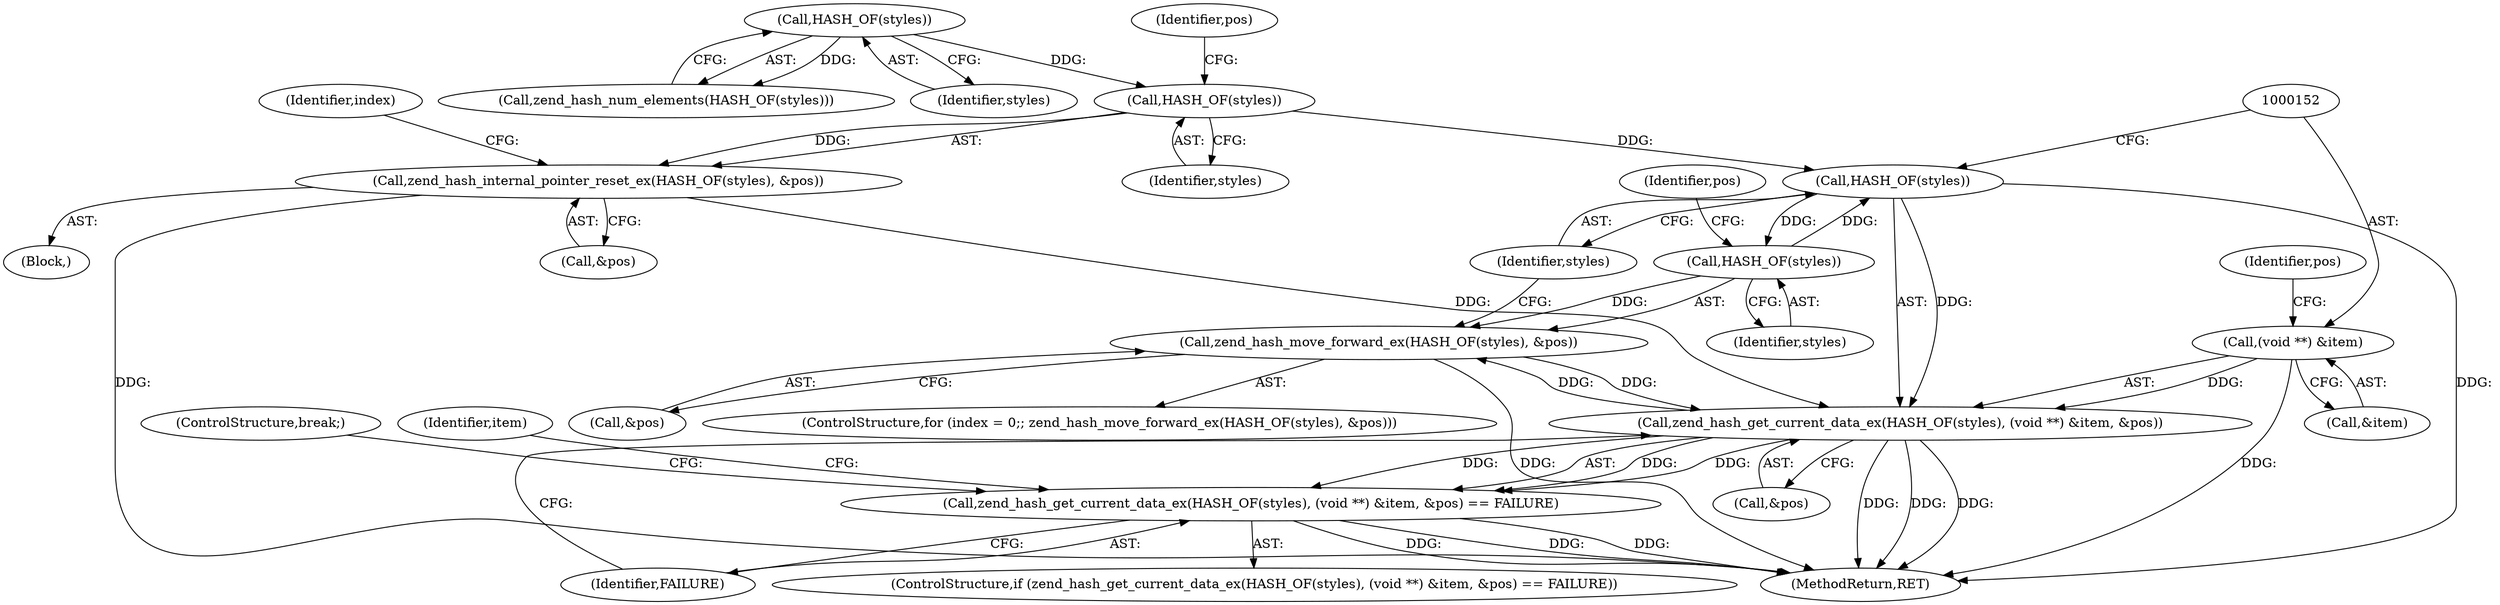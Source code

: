 digraph "0_php-src_2938329ce19cb8c4197dec146c3ec887c6f61d01@API" {
"1000139" [label="(Call,zend_hash_move_forward_ex(HASH_OF(styles), &pos))"];
"1000140" [label="(Call,HASH_OF(styles))"];
"1000149" [label="(Call,HASH_OF(styles))"];
"1000131" [label="(Call,HASH_OF(styles))"];
"1000127" [label="(Call,HASH_OF(styles))"];
"1000148" [label="(Call,zend_hash_get_current_data_ex(HASH_OF(styles), (void **) &item, &pos))"];
"1000151" [label="(Call,(void **) &item)"];
"1000139" [label="(Call,zend_hash_move_forward_ex(HASH_OF(styles), &pos))"];
"1000130" [label="(Call,zend_hash_internal_pointer_reset_ex(HASH_OF(styles), &pos))"];
"1000147" [label="(Call,zend_hash_get_current_data_ex(HASH_OF(styles), (void **) &item, &pos) == FAILURE)"];
"1000153" [label="(Call,&item)"];
"1000159" [label="(ControlStructure,break;)"];
"1000149" [label="(Call,HASH_OF(styles))"];
"1000139" [label="(Call,zend_hash_move_forward_ex(HASH_OF(styles), &pos))"];
"1000137" [label="(Identifier,index)"];
"1000163" [label="(Identifier,item)"];
"1000156" [label="(Identifier,pos)"];
"1000132" [label="(Identifier,styles)"];
"1000130" [label="(Call,zend_hash_internal_pointer_reset_ex(HASH_OF(styles), &pos))"];
"1000131" [label="(Call,HASH_OF(styles))"];
"1000150" [label="(Identifier,styles)"];
"1000155" [label="(Call,&pos)"];
"1000148" [label="(Call,zend_hash_get_current_data_ex(HASH_OF(styles), (void **) &item, &pos))"];
"1000201" [label="(MethodReturn,RET)"];
"1000134" [label="(Identifier,pos)"];
"1000133" [label="(Call,&pos)"];
"1000157" [label="(Identifier,FAILURE)"];
"1000135" [label="(ControlStructure,for (index = 0;; zend_hash_move_forward_ex(HASH_OF(styles), &pos)))"];
"1000140" [label="(Call,HASH_OF(styles))"];
"1000141" [label="(Identifier,styles)"];
"1000128" [label="(Identifier,styles)"];
"1000127" [label="(Call,HASH_OF(styles))"];
"1000126" [label="(Call,zend_hash_num_elements(HASH_OF(styles)))"];
"1000103" [label="(Block,)"];
"1000146" [label="(ControlStructure,if (zend_hash_get_current_data_ex(HASH_OF(styles), (void **) &item, &pos) == FAILURE))"];
"1000147" [label="(Call,zend_hash_get_current_data_ex(HASH_OF(styles), (void **) &item, &pos) == FAILURE)"];
"1000143" [label="(Identifier,pos)"];
"1000142" [label="(Call,&pos)"];
"1000151" [label="(Call,(void **) &item)"];
"1000139" -> "1000135"  [label="AST: "];
"1000139" -> "1000142"  [label="CFG: "];
"1000140" -> "1000139"  [label="AST: "];
"1000142" -> "1000139"  [label="AST: "];
"1000150" -> "1000139"  [label="CFG: "];
"1000139" -> "1000201"  [label="DDG: "];
"1000140" -> "1000139"  [label="DDG: "];
"1000148" -> "1000139"  [label="DDG: "];
"1000139" -> "1000148"  [label="DDG: "];
"1000140" -> "1000141"  [label="CFG: "];
"1000141" -> "1000140"  [label="AST: "];
"1000143" -> "1000140"  [label="CFG: "];
"1000149" -> "1000140"  [label="DDG: "];
"1000140" -> "1000149"  [label="DDG: "];
"1000149" -> "1000148"  [label="AST: "];
"1000149" -> "1000150"  [label="CFG: "];
"1000150" -> "1000149"  [label="AST: "];
"1000152" -> "1000149"  [label="CFG: "];
"1000149" -> "1000201"  [label="DDG: "];
"1000149" -> "1000148"  [label="DDG: "];
"1000131" -> "1000149"  [label="DDG: "];
"1000131" -> "1000130"  [label="AST: "];
"1000131" -> "1000132"  [label="CFG: "];
"1000132" -> "1000131"  [label="AST: "];
"1000134" -> "1000131"  [label="CFG: "];
"1000131" -> "1000130"  [label="DDG: "];
"1000127" -> "1000131"  [label="DDG: "];
"1000127" -> "1000126"  [label="AST: "];
"1000127" -> "1000128"  [label="CFG: "];
"1000128" -> "1000127"  [label="AST: "];
"1000126" -> "1000127"  [label="CFG: "];
"1000127" -> "1000126"  [label="DDG: "];
"1000148" -> "1000147"  [label="AST: "];
"1000148" -> "1000155"  [label="CFG: "];
"1000151" -> "1000148"  [label="AST: "];
"1000155" -> "1000148"  [label="AST: "];
"1000157" -> "1000148"  [label="CFG: "];
"1000148" -> "1000201"  [label="DDG: "];
"1000148" -> "1000201"  [label="DDG: "];
"1000148" -> "1000201"  [label="DDG: "];
"1000148" -> "1000147"  [label="DDG: "];
"1000148" -> "1000147"  [label="DDG: "];
"1000148" -> "1000147"  [label="DDG: "];
"1000151" -> "1000148"  [label="DDG: "];
"1000130" -> "1000148"  [label="DDG: "];
"1000151" -> "1000153"  [label="CFG: "];
"1000152" -> "1000151"  [label="AST: "];
"1000153" -> "1000151"  [label="AST: "];
"1000156" -> "1000151"  [label="CFG: "];
"1000151" -> "1000201"  [label="DDG: "];
"1000130" -> "1000103"  [label="AST: "];
"1000130" -> "1000133"  [label="CFG: "];
"1000133" -> "1000130"  [label="AST: "];
"1000137" -> "1000130"  [label="CFG: "];
"1000130" -> "1000201"  [label="DDG: "];
"1000147" -> "1000146"  [label="AST: "];
"1000147" -> "1000157"  [label="CFG: "];
"1000157" -> "1000147"  [label="AST: "];
"1000159" -> "1000147"  [label="CFG: "];
"1000163" -> "1000147"  [label="CFG: "];
"1000147" -> "1000201"  [label="DDG: "];
"1000147" -> "1000201"  [label="DDG: "];
"1000147" -> "1000201"  [label="DDG: "];
}
